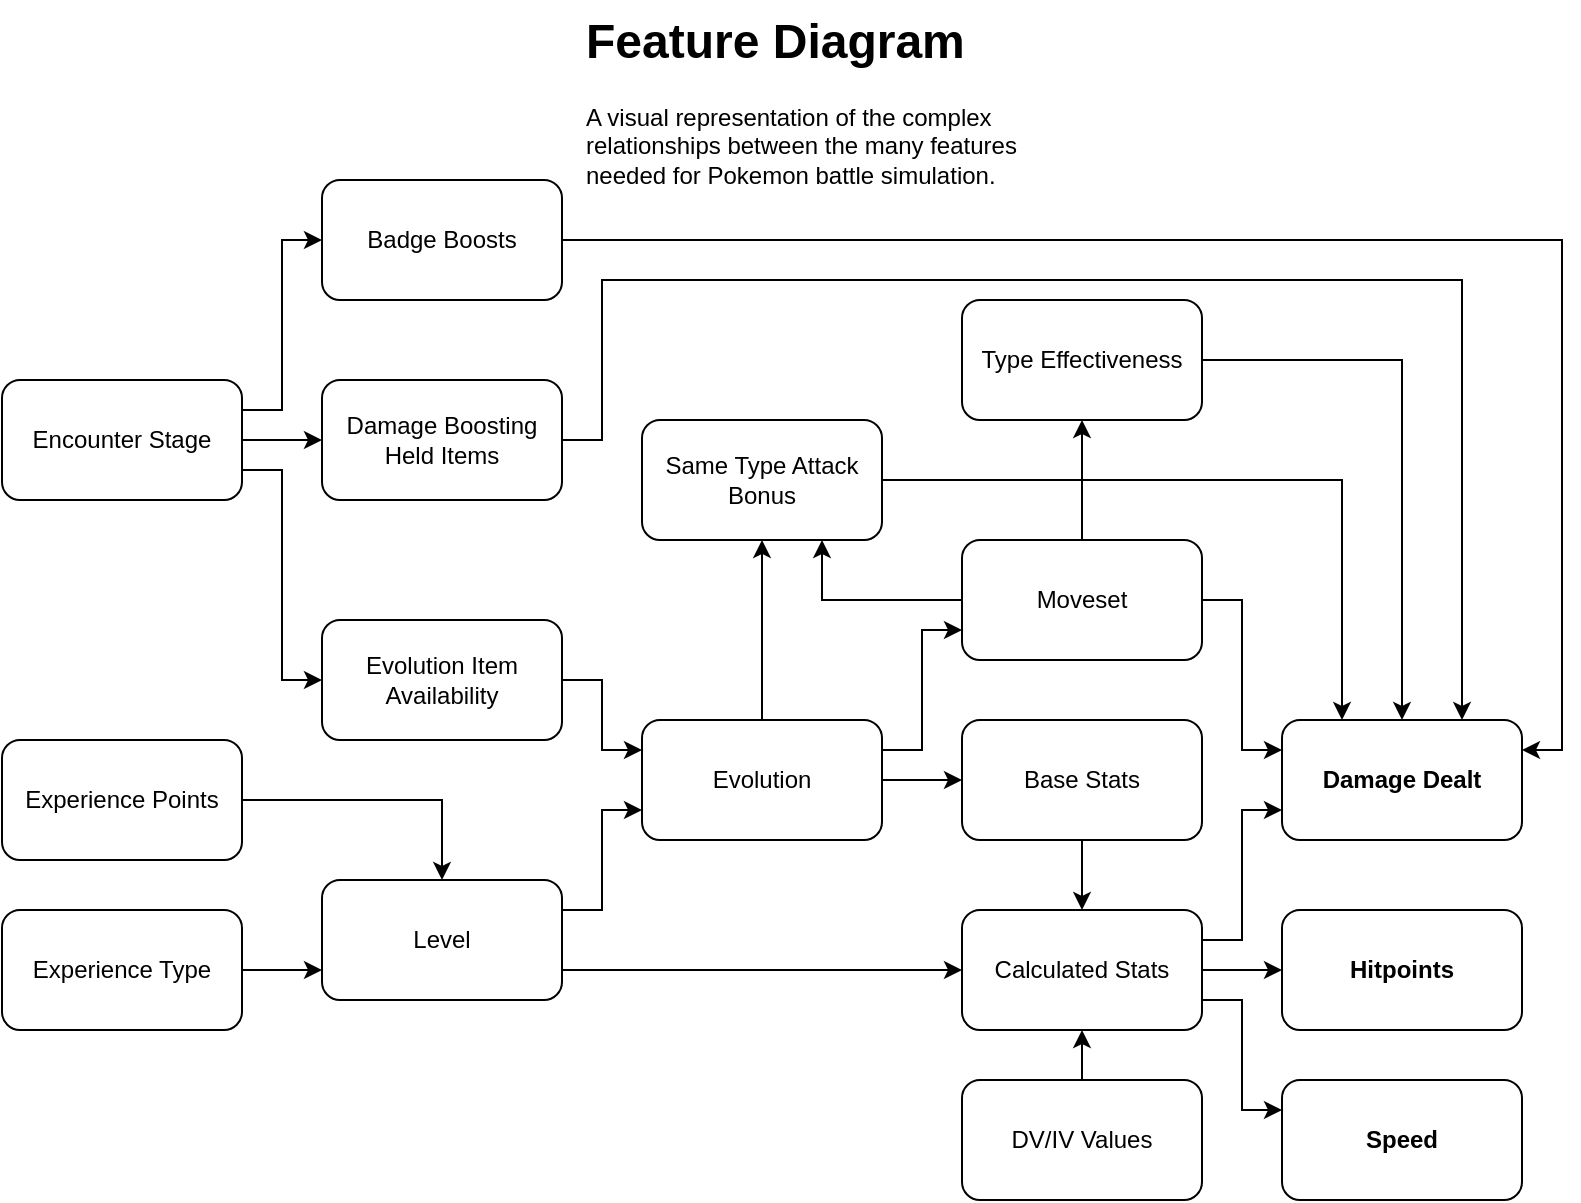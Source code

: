 <mxfile version="28.2.5">
  <diagram name="Page-1" id="wkznHyYRIp1pfrIGJ6SM">
    <mxGraphModel dx="1181" dy="639" grid="1" gridSize="10" guides="1" tooltips="1" connect="1" arrows="1" fold="1" page="1" pageScale="1" pageWidth="1100" pageHeight="850" math="0" shadow="0">
      <root>
        <mxCell id="0" />
        <mxCell id="1" parent="0" />
        <mxCell id="e2VEJUBKn0ERFw5hXWV7-1" value="&lt;b&gt;Hitpoints&lt;/b&gt;" style="rounded=1;whiteSpace=wrap;html=1;" vertex="1" parent="1">
          <mxGeometry x="800" y="495" width="120" height="60" as="geometry" />
        </mxCell>
        <mxCell id="e2VEJUBKn0ERFw5hXWV7-3" value="&lt;b&gt;Speed&lt;/b&gt;" style="rounded=1;whiteSpace=wrap;html=1;" vertex="1" parent="1">
          <mxGeometry x="800" y="580" width="120" height="60" as="geometry" />
        </mxCell>
        <mxCell id="e2VEJUBKn0ERFw5hXWV7-87" style="edgeStyle=orthogonalEdgeStyle;rounded=0;orthogonalLoop=1;jettySize=auto;html=1;exitX=1;exitY=0.5;exitDx=0;exitDy=0;entryX=0;entryY=0.5;entryDx=0;entryDy=0;" edge="1" parent="1" source="e2VEJUBKn0ERFw5hXWV7-4" target="e2VEJUBKn0ERFw5hXWV7-1">
          <mxGeometry relative="1" as="geometry" />
        </mxCell>
        <mxCell id="e2VEJUBKn0ERFw5hXWV7-88" style="edgeStyle=orthogonalEdgeStyle;rounded=0;orthogonalLoop=1;jettySize=auto;html=1;exitX=1;exitY=0.75;exitDx=0;exitDy=0;entryX=0;entryY=0.25;entryDx=0;entryDy=0;" edge="1" parent="1" source="e2VEJUBKn0ERFw5hXWV7-4" target="e2VEJUBKn0ERFw5hXWV7-3">
          <mxGeometry relative="1" as="geometry" />
        </mxCell>
        <mxCell id="e2VEJUBKn0ERFw5hXWV7-101" style="edgeStyle=orthogonalEdgeStyle;rounded=0;orthogonalLoop=1;jettySize=auto;html=1;exitX=1;exitY=0.25;exitDx=0;exitDy=0;entryX=0;entryY=0.75;entryDx=0;entryDy=0;" edge="1" parent="1" source="e2VEJUBKn0ERFw5hXWV7-4" target="e2VEJUBKn0ERFw5hXWV7-11">
          <mxGeometry relative="1" as="geometry" />
        </mxCell>
        <mxCell id="e2VEJUBKn0ERFw5hXWV7-4" value="Calculated Stats" style="rounded=1;whiteSpace=wrap;html=1;" vertex="1" parent="1">
          <mxGeometry x="640" y="495" width="120" height="60" as="geometry" />
        </mxCell>
        <mxCell id="e2VEJUBKn0ERFw5hXWV7-60" style="edgeStyle=orthogonalEdgeStyle;rounded=0;orthogonalLoop=1;jettySize=auto;html=1;exitX=0.5;exitY=0;exitDx=0;exitDy=0;entryX=0.5;entryY=1;entryDx=0;entryDy=0;" edge="1" parent="1" source="e2VEJUBKn0ERFw5hXWV7-5" target="e2VEJUBKn0ERFw5hXWV7-54">
          <mxGeometry relative="1" as="geometry" />
        </mxCell>
        <mxCell id="e2VEJUBKn0ERFw5hXWV7-64" style="edgeStyle=orthogonalEdgeStyle;rounded=0;orthogonalLoop=1;jettySize=auto;html=1;exitX=1;exitY=0.25;exitDx=0;exitDy=0;entryX=0;entryY=0.75;entryDx=0;entryDy=0;" edge="1" parent="1" source="e2VEJUBKn0ERFw5hXWV7-5" target="e2VEJUBKn0ERFw5hXWV7-33">
          <mxGeometry relative="1" as="geometry" />
        </mxCell>
        <mxCell id="e2VEJUBKn0ERFw5hXWV7-81" style="edgeStyle=orthogonalEdgeStyle;rounded=0;orthogonalLoop=1;jettySize=auto;html=1;exitX=1;exitY=0.5;exitDx=0;exitDy=0;entryX=0;entryY=0.5;entryDx=0;entryDy=0;" edge="1" parent="1" source="e2VEJUBKn0ERFw5hXWV7-5" target="e2VEJUBKn0ERFw5hXWV7-72">
          <mxGeometry relative="1" as="geometry" />
        </mxCell>
        <mxCell id="e2VEJUBKn0ERFw5hXWV7-5" value="Evolution" style="rounded=1;whiteSpace=wrap;html=1;" vertex="1" parent="1">
          <mxGeometry x="480" y="400" width="120" height="60" as="geometry" />
        </mxCell>
        <mxCell id="e2VEJUBKn0ERFw5hXWV7-20" style="edgeStyle=orthogonalEdgeStyle;rounded=0;orthogonalLoop=1;jettySize=auto;html=1;exitX=1;exitY=0.5;exitDx=0;exitDy=0;entryX=0;entryY=0.25;entryDx=0;entryDy=0;" edge="1" parent="1" source="e2VEJUBKn0ERFw5hXWV7-6" target="e2VEJUBKn0ERFw5hXWV7-5">
          <mxGeometry relative="1" as="geometry" />
        </mxCell>
        <mxCell id="e2VEJUBKn0ERFw5hXWV7-6" value="Evolution Item Availability" style="rounded=1;whiteSpace=wrap;html=1;" vertex="1" parent="1">
          <mxGeometry x="320" y="350" width="120" height="60" as="geometry" />
        </mxCell>
        <mxCell id="e2VEJUBKn0ERFw5hXWV7-84" style="edgeStyle=orthogonalEdgeStyle;rounded=0;orthogonalLoop=1;jettySize=auto;html=1;exitX=1;exitY=0.25;exitDx=0;exitDy=0;entryX=0;entryY=0.75;entryDx=0;entryDy=0;" edge="1" parent="1" source="e2VEJUBKn0ERFw5hXWV7-7" target="e2VEJUBKn0ERFw5hXWV7-5">
          <mxGeometry relative="1" as="geometry" />
        </mxCell>
        <mxCell id="e2VEJUBKn0ERFw5hXWV7-86" style="edgeStyle=orthogonalEdgeStyle;rounded=0;orthogonalLoop=1;jettySize=auto;html=1;exitX=1;exitY=0.75;exitDx=0;exitDy=0;entryX=0;entryY=0.5;entryDx=0;entryDy=0;" edge="1" parent="1" source="e2VEJUBKn0ERFw5hXWV7-7" target="e2VEJUBKn0ERFw5hXWV7-4">
          <mxGeometry relative="1" as="geometry" />
        </mxCell>
        <mxCell id="e2VEJUBKn0ERFw5hXWV7-7" value="Level" style="rounded=1;whiteSpace=wrap;html=1;" vertex="1" parent="1">
          <mxGeometry x="320" y="480" width="120" height="60" as="geometry" />
        </mxCell>
        <mxCell id="e2VEJUBKn0ERFw5hXWV7-95" style="edgeStyle=orthogonalEdgeStyle;rounded=0;orthogonalLoop=1;jettySize=auto;html=1;exitX=1;exitY=0.75;exitDx=0;exitDy=0;entryX=0;entryY=0.5;entryDx=0;entryDy=0;" edge="1" parent="1" source="e2VEJUBKn0ERFw5hXWV7-8" target="e2VEJUBKn0ERFw5hXWV7-6">
          <mxGeometry relative="1" as="geometry" />
        </mxCell>
        <mxCell id="e2VEJUBKn0ERFw5hXWV7-96" style="edgeStyle=orthogonalEdgeStyle;rounded=0;orthogonalLoop=1;jettySize=auto;html=1;exitX=1;exitY=0.5;exitDx=0;exitDy=0;entryX=0;entryY=0.5;entryDx=0;entryDy=0;" edge="1" parent="1" source="e2VEJUBKn0ERFw5hXWV7-8" target="e2VEJUBKn0ERFw5hXWV7-66">
          <mxGeometry relative="1" as="geometry" />
        </mxCell>
        <mxCell id="e2VEJUBKn0ERFw5hXWV7-99" style="edgeStyle=orthogonalEdgeStyle;rounded=0;orthogonalLoop=1;jettySize=auto;html=1;exitX=1;exitY=0.25;exitDx=0;exitDy=0;entryX=0;entryY=0.5;entryDx=0;entryDy=0;" edge="1" parent="1" source="e2VEJUBKn0ERFw5hXWV7-8" target="e2VEJUBKn0ERFw5hXWV7-67">
          <mxGeometry relative="1" as="geometry" />
        </mxCell>
        <mxCell id="e2VEJUBKn0ERFw5hXWV7-8" value="Encounter Stage" style="rounded=1;whiteSpace=wrap;html=1;" vertex="1" parent="1">
          <mxGeometry x="160" y="230" width="120" height="60" as="geometry" />
        </mxCell>
        <mxCell id="e2VEJUBKn0ERFw5hXWV7-94" style="edgeStyle=orthogonalEdgeStyle;rounded=0;orthogonalLoop=1;jettySize=auto;html=1;exitX=1;exitY=0.5;exitDx=0;exitDy=0;entryX=0.5;entryY=0;entryDx=0;entryDy=0;" edge="1" parent="1" source="e2VEJUBKn0ERFw5hXWV7-9" target="e2VEJUBKn0ERFw5hXWV7-7">
          <mxGeometry relative="1" as="geometry" />
        </mxCell>
        <mxCell id="e2VEJUBKn0ERFw5hXWV7-9" value="Experience Points" style="rounded=1;whiteSpace=wrap;html=1;" vertex="1" parent="1">
          <mxGeometry x="160" y="410" width="120" height="60" as="geometry" />
        </mxCell>
        <mxCell id="e2VEJUBKn0ERFw5hXWV7-17" style="edgeStyle=orthogonalEdgeStyle;rounded=0;orthogonalLoop=1;jettySize=auto;html=1;exitX=1;exitY=0.5;exitDx=0;exitDy=0;entryX=0;entryY=0.75;entryDx=0;entryDy=0;" edge="1" parent="1" source="e2VEJUBKn0ERFw5hXWV7-10" target="e2VEJUBKn0ERFw5hXWV7-7">
          <mxGeometry relative="1" as="geometry" />
        </mxCell>
        <mxCell id="e2VEJUBKn0ERFw5hXWV7-10" value="Experience Type" style="rounded=1;whiteSpace=wrap;html=1;" vertex="1" parent="1">
          <mxGeometry x="160" y="495" width="120" height="60" as="geometry" />
        </mxCell>
        <mxCell id="e2VEJUBKn0ERFw5hXWV7-11" value="&lt;b&gt;Damage Dealt&lt;/b&gt;" style="rounded=1;whiteSpace=wrap;html=1;glass=0;shadow=0;" vertex="1" parent="1">
          <mxGeometry x="800" y="400" width="120" height="60" as="geometry" />
        </mxCell>
        <mxCell id="e2VEJUBKn0ERFw5hXWV7-40" style="edgeStyle=orthogonalEdgeStyle;rounded=0;orthogonalLoop=1;jettySize=auto;html=1;exitX=1;exitY=0.5;exitDx=0;exitDy=0;entryX=0;entryY=0.25;entryDx=0;entryDy=0;" edge="1" parent="1" source="e2VEJUBKn0ERFw5hXWV7-33" target="e2VEJUBKn0ERFw5hXWV7-11">
          <mxGeometry relative="1" as="geometry" />
        </mxCell>
        <mxCell id="e2VEJUBKn0ERFw5hXWV7-52" style="edgeStyle=orthogonalEdgeStyle;rounded=0;orthogonalLoop=1;jettySize=auto;html=1;exitX=0.5;exitY=0;exitDx=0;exitDy=0;entryX=0.5;entryY=1;entryDx=0;entryDy=0;" edge="1" parent="1" source="e2VEJUBKn0ERFw5hXWV7-33" target="e2VEJUBKn0ERFw5hXWV7-49">
          <mxGeometry relative="1" as="geometry" />
        </mxCell>
        <mxCell id="e2VEJUBKn0ERFw5hXWV7-65" style="edgeStyle=orthogonalEdgeStyle;rounded=0;orthogonalLoop=1;jettySize=auto;html=1;exitX=0;exitY=0.5;exitDx=0;exitDy=0;entryX=0.75;entryY=1;entryDx=0;entryDy=0;" edge="1" parent="1" source="e2VEJUBKn0ERFw5hXWV7-33" target="e2VEJUBKn0ERFw5hXWV7-54">
          <mxGeometry relative="1" as="geometry" />
        </mxCell>
        <mxCell id="e2VEJUBKn0ERFw5hXWV7-33" value="Moveset" style="rounded=1;whiteSpace=wrap;html=1;" vertex="1" parent="1">
          <mxGeometry x="640" y="310" width="120" height="60" as="geometry" />
        </mxCell>
        <mxCell id="e2VEJUBKn0ERFw5hXWV7-53" style="edgeStyle=orthogonalEdgeStyle;rounded=0;orthogonalLoop=1;jettySize=auto;html=1;exitX=1;exitY=0.5;exitDx=0;exitDy=0;entryX=0.5;entryY=0;entryDx=0;entryDy=0;" edge="1" parent="1" source="e2VEJUBKn0ERFw5hXWV7-49" target="e2VEJUBKn0ERFw5hXWV7-11">
          <mxGeometry relative="1" as="geometry" />
        </mxCell>
        <mxCell id="e2VEJUBKn0ERFw5hXWV7-49" value="Type Effectiveness" style="rounded=1;whiteSpace=wrap;html=1;" vertex="1" parent="1">
          <mxGeometry x="640" y="190" width="120" height="60" as="geometry" />
        </mxCell>
        <mxCell id="e2VEJUBKn0ERFw5hXWV7-61" style="edgeStyle=orthogonalEdgeStyle;rounded=0;orthogonalLoop=1;jettySize=auto;html=1;exitX=1;exitY=0.5;exitDx=0;exitDy=0;entryX=0.25;entryY=0;entryDx=0;entryDy=0;" edge="1" parent="1" source="e2VEJUBKn0ERFw5hXWV7-54" target="e2VEJUBKn0ERFw5hXWV7-11">
          <mxGeometry relative="1" as="geometry" />
        </mxCell>
        <mxCell id="e2VEJUBKn0ERFw5hXWV7-54" value="Same Type Attack Bonus" style="rounded=1;whiteSpace=wrap;html=1;" vertex="1" parent="1">
          <mxGeometry x="480" y="250" width="120" height="60" as="geometry" />
        </mxCell>
        <mxCell id="e2VEJUBKn0ERFw5hXWV7-70" style="edgeStyle=orthogonalEdgeStyle;rounded=0;orthogonalLoop=1;jettySize=auto;html=1;exitX=1;exitY=0.5;exitDx=0;exitDy=0;entryX=0.75;entryY=0;entryDx=0;entryDy=0;" edge="1" parent="1" source="e2VEJUBKn0ERFw5hXWV7-66" target="e2VEJUBKn0ERFw5hXWV7-11">
          <mxGeometry relative="1" as="geometry">
            <Array as="points">
              <mxPoint x="460" y="260" />
              <mxPoint x="460" y="180" />
              <mxPoint x="890" y="180" />
            </Array>
          </mxGeometry>
        </mxCell>
        <mxCell id="e2VEJUBKn0ERFw5hXWV7-66" value="Damage Boosting Held Items" style="rounded=1;whiteSpace=wrap;html=1;" vertex="1" parent="1">
          <mxGeometry x="320" y="230" width="120" height="60" as="geometry" />
        </mxCell>
        <mxCell id="e2VEJUBKn0ERFw5hXWV7-71" style="edgeStyle=orthogonalEdgeStyle;rounded=0;orthogonalLoop=1;jettySize=auto;html=1;exitX=1;exitY=0.5;exitDx=0;exitDy=0;entryX=1;entryY=0.25;entryDx=0;entryDy=0;" edge="1" parent="1" source="e2VEJUBKn0ERFw5hXWV7-67" target="e2VEJUBKn0ERFw5hXWV7-11">
          <mxGeometry relative="1" as="geometry" />
        </mxCell>
        <mxCell id="e2VEJUBKn0ERFw5hXWV7-67" value="Badge Boosts" style="rounded=1;whiteSpace=wrap;html=1;" vertex="1" parent="1">
          <mxGeometry x="320" y="130" width="120" height="60" as="geometry" />
        </mxCell>
        <mxCell id="e2VEJUBKn0ERFw5hXWV7-82" style="edgeStyle=orthogonalEdgeStyle;rounded=0;orthogonalLoop=1;jettySize=auto;html=1;exitX=0.5;exitY=1;exitDx=0;exitDy=0;entryX=0.5;entryY=0;entryDx=0;entryDy=0;" edge="1" parent="1" source="e2VEJUBKn0ERFw5hXWV7-72" target="e2VEJUBKn0ERFw5hXWV7-4">
          <mxGeometry relative="1" as="geometry" />
        </mxCell>
        <mxCell id="e2VEJUBKn0ERFw5hXWV7-72" value="Base Stats" style="rounded=1;whiteSpace=wrap;html=1;" vertex="1" parent="1">
          <mxGeometry x="640" y="400" width="120" height="60" as="geometry" />
        </mxCell>
        <mxCell id="e2VEJUBKn0ERFw5hXWV7-92" style="edgeStyle=orthogonalEdgeStyle;rounded=0;orthogonalLoop=1;jettySize=auto;html=1;exitX=0.5;exitY=0;exitDx=0;exitDy=0;entryX=0.5;entryY=1;entryDx=0;entryDy=0;" edge="1" parent="1" source="e2VEJUBKn0ERFw5hXWV7-28" target="e2VEJUBKn0ERFw5hXWV7-4">
          <mxGeometry relative="1" as="geometry" />
        </mxCell>
        <mxCell id="e2VEJUBKn0ERFw5hXWV7-28" value="DV/IV Values" style="rounded=1;whiteSpace=wrap;html=1;" vertex="1" parent="1">
          <mxGeometry x="640" y="580" width="120" height="60" as="geometry" />
        </mxCell>
        <mxCell id="e2VEJUBKn0ERFw5hXWV7-105" value="&lt;h1 style=&quot;margin-top: 0px;&quot;&gt;Feature Diagram&lt;/h1&gt;&lt;p&gt;A visual representation of the complex relationships between the many features needed for Pokemon battle simulation.&lt;/p&gt;" style="text;html=1;whiteSpace=wrap;overflow=hidden;rounded=0;" vertex="1" parent="1">
          <mxGeometry x="450" y="40" width="220" height="100" as="geometry" />
        </mxCell>
      </root>
    </mxGraphModel>
  </diagram>
</mxfile>
